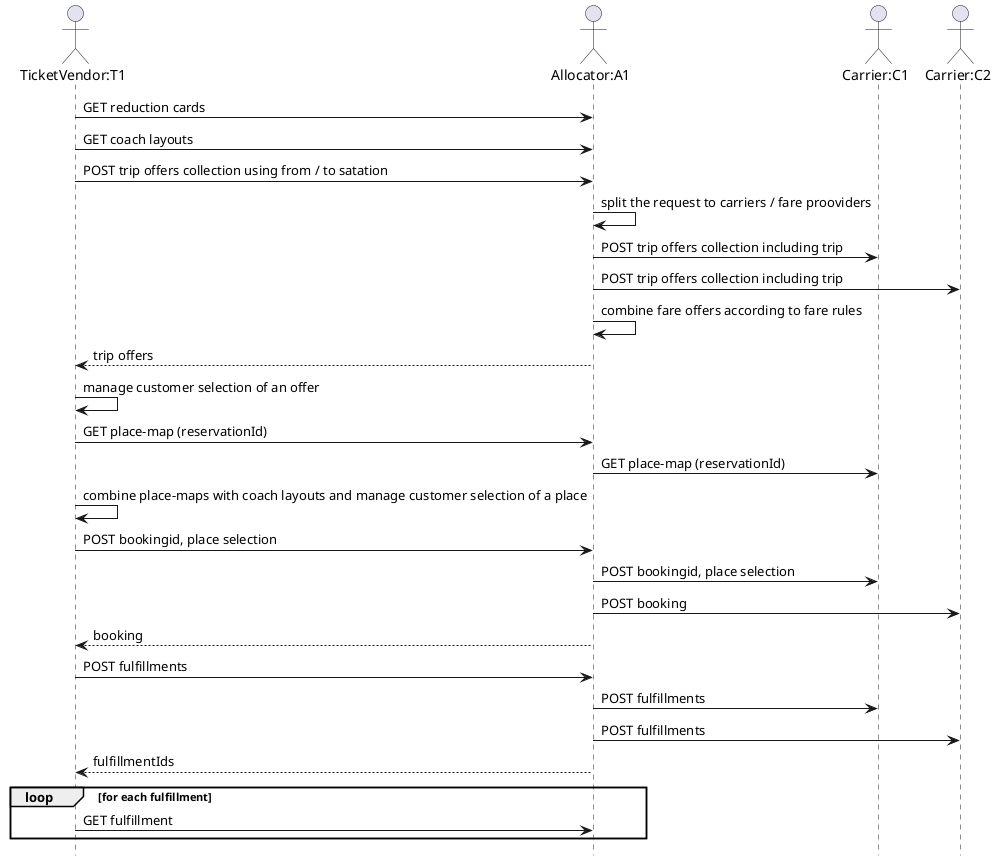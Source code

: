 @startuml
hide footbox

actor "TicketVendor:T1"
actor "Allocator:A1"
actor "Carrier:C1"
actor "Carrier:C2"

"TicketVendor:T1" -> "Allocator:A1": GET reduction cards

"TicketVendor:T1" -> "Allocator:A1": GET coach layouts

"TicketVendor:T1" -> "Allocator:A1": POST trip offers collection using from / to satation

"Allocator:A1" -> "Allocator:A1": split the request to carriers / fare prooviders

"Allocator:A1" -> "Carrier:C1": POST trip offers collection including trip 

"Allocator:A1" -> "Carrier:C2": POST trip offers collection including trip 

"Allocator:A1" -> "Allocator:A1": combine fare offers according to fare rules

"Allocator:A1" --> "TicketVendor:T1": trip offers

"TicketVendor:T1" -> "TicketVendor:T1": manage customer selection of an offer

"TicketVendor:T1" -> "Allocator:A1": GET place-map (reservationId)
 
"Allocator:A1" -> "Carrier:C1": GET place-map (reservationId)

"TicketVendor:T1" -> "TicketVendor:T1": combine place-maps with coach layouts and manage customer selection of a place

"TicketVendor:T1" -> "Allocator:A1": POST bookingid, place selection

"Allocator:A1" -> "Carrier:C1": POST bookingid, place selection 

"Allocator:A1" -> "Carrier:C2": POST booking 

"Allocator:A1" --> "TicketVendor:T1": booking  

"TicketVendor:T1" -> "Allocator:A1": POST fulfillments

"Allocator:A1" -> "Carrier:C1": POST fulfillments

"Allocator:A1" -> "Carrier:C2": POST fulfillments

"TicketVendor:T1" <-- "Allocator:A1": fulfillmentIds

loop for each fulfillment

"TicketVendor:T1" -> "Allocator:A1": GET fulfillment

end




@enduml